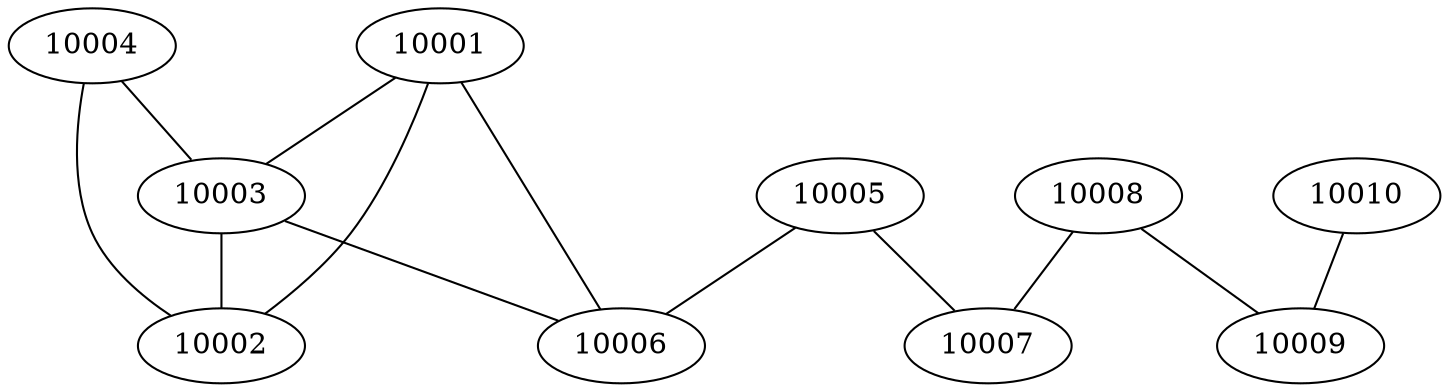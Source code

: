 graph { 
splines=true;
sep="+25,25";
overlap=scalexy;
nodesep=0.6;
10001 -- 10002;
10001 -- 10003;
10001 -- 10006;
10003 -- 10002;
10004 -- 10002;
10003 -- 10006;
10005 -- 10006;
10004 -- 10003;
10005 -- 10007;
10008 -- 10007;
10008 -- 10009;
10010 -- 10009;
}
